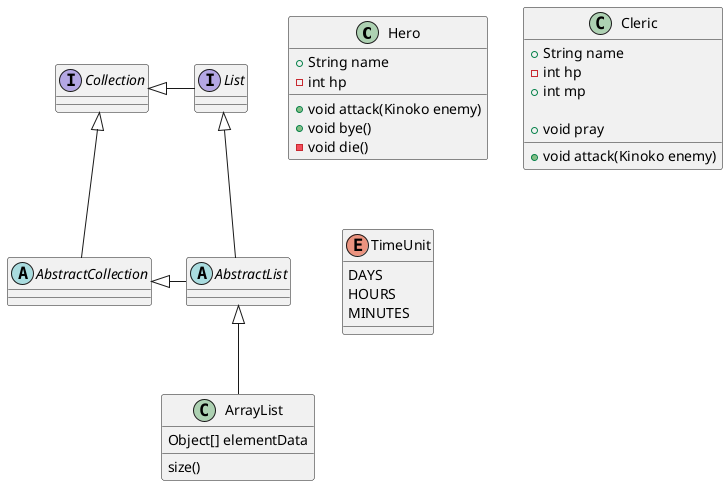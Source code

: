 @startuml
'https://plantuml.com/class-diagram

class Hero{
    + String name
    - int hp

    + void attack(Kinoko enemy)
    + void bye()
    - void die()
}

class Cleric{
    + String name
    - int hp
    + int mp

    + void attack(Kinoko enemy)
    + void pray
}

abstract class AbstractList
abstract AbstractCollection
interface List
interface Collection

List <|-- AbstractList
Collection <|-- AbstractCollection

Collection <|- List
AbstractCollection <|- AbstractList
AbstractList <|-- ArrayList

class ArrayList {
Object[] elementData
size()
}

enum TimeUnit {
DAYS
HOURS
MINUTES
}

@enduml